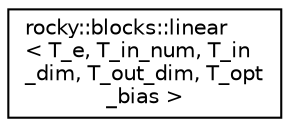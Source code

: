 digraph "Graphical Class Hierarchy"
{
 // LATEX_PDF_SIZE
  edge [fontname="Helvetica",fontsize="10",labelfontname="Helvetica",labelfontsize="10"];
  node [fontname="Helvetica",fontsize="10",shape=record];
  rankdir="LR";
  Node0 [label="rocky::blocks::linear\l\< T_e, T_in_num, T_in\l_dim, T_out_dim, T_opt\l_bias \>",height=0.2,width=0.4,color="black", fillcolor="white", style="filled",URL="$classrocky_1_1blocks_1_1linear.html",tooltip="base class for static layers"];
}

